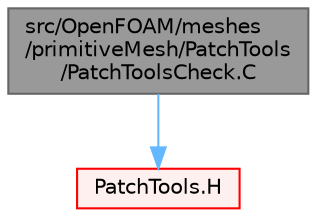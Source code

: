 digraph "src/OpenFOAM/meshes/primitiveMesh/PatchTools/PatchToolsCheck.C"
{
 // LATEX_PDF_SIZE
  bgcolor="transparent";
  edge [fontname=Helvetica,fontsize=10,labelfontname=Helvetica,labelfontsize=10];
  node [fontname=Helvetica,fontsize=10,shape=box,height=0.2,width=0.4];
  Node1 [id="Node000001",label="src/OpenFOAM/meshes\l/primitiveMesh/PatchTools\l/PatchToolsCheck.C",height=0.2,width=0.4,color="gray40", fillcolor="grey60", style="filled", fontcolor="black",tooltip=" "];
  Node1 -> Node2 [id="edge1_Node000001_Node000002",color="steelblue1",style="solid",tooltip=" "];
  Node2 [id="Node000002",label="PatchTools.H",height=0.2,width=0.4,color="red", fillcolor="#FFF0F0", style="filled",URL="$PatchTools_8H.html",tooltip=" "];
}
